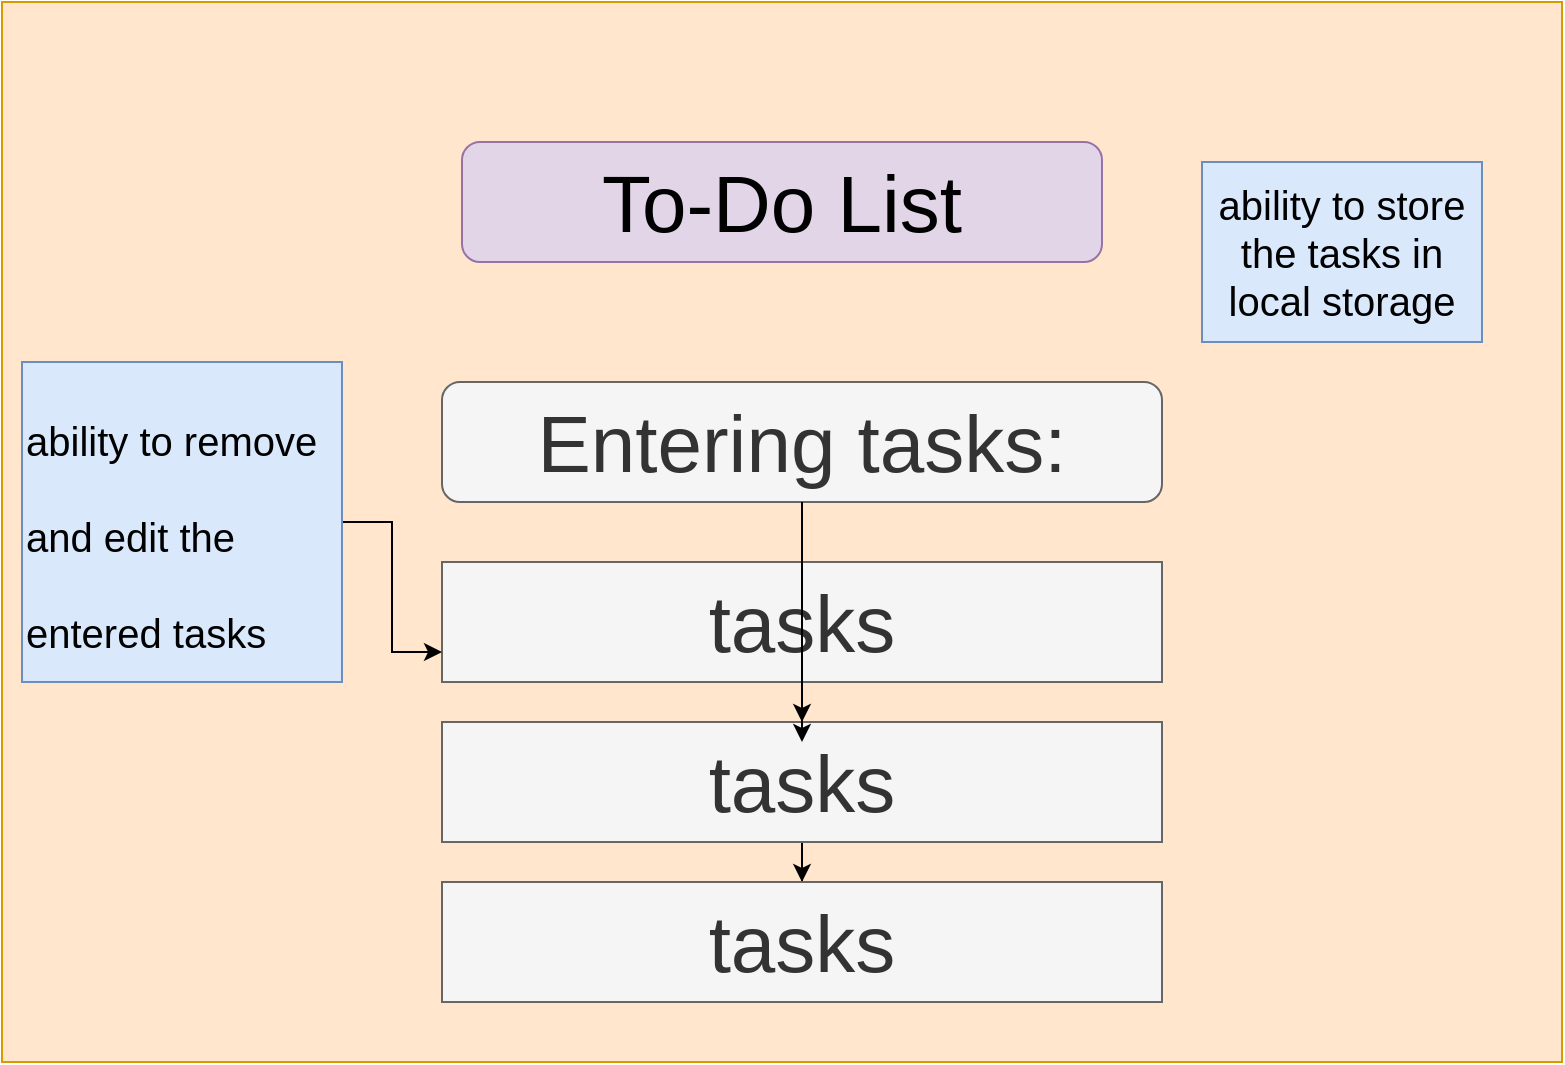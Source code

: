 <mxfile version="15.5.9" type="github"><diagram id="l9KXOIgf_vP0DUk4oR0p" name="Page-1"><mxGraphModel dx="782" dy="428" grid="1" gridSize="10" guides="1" tooltips="1" connect="1" arrows="1" fold="1" page="1" pageScale="1" pageWidth="827" pageHeight="1169" math="0" shadow="0"><root><mxCell id="0"/><mxCell id="1" parent="0"/><mxCell id="EsqZjy3vZ6IBk1YLYs3b-2" value="" style="rounded=0;whiteSpace=wrap;html=1;fillColor=#ffe6cc;strokeColor=#d79b00;" vertex="1" parent="1"><mxGeometry x="10" y="10" width="780" height="530" as="geometry"/></mxCell><mxCell id="EsqZjy3vZ6IBk1YLYs3b-3" value="&lt;font style=&quot;font-size: 40px&quot;&gt;To-Do List&lt;/font&gt;" style="rounded=1;whiteSpace=wrap;html=1;fillColor=#e1d5e7;strokeColor=#9673a6;" vertex="1" parent="1"><mxGeometry x="240" y="80" width="320" height="60" as="geometry"/></mxCell><mxCell id="EsqZjy3vZ6IBk1YLYs3b-6" value="" style="edgeStyle=orthogonalEdgeStyle;rounded=0;orthogonalLoop=1;jettySize=auto;html=1;fontSize=40;" edge="1" parent="1" source="EsqZjy3vZ6IBk1YLYs3b-4" target="EsqZjy3vZ6IBk1YLYs3b-5"><mxGeometry relative="1" as="geometry"/></mxCell><mxCell id="EsqZjy3vZ6IBk1YLYs3b-4" value="tasks" style="rounded=0;whiteSpace=wrap;html=1;fontSize=40;fillColor=#f5f5f5;fontColor=#333333;strokeColor=#666666;" vertex="1" parent="1"><mxGeometry x="230" y="290" width="360" height="60" as="geometry"/></mxCell><mxCell id="EsqZjy3vZ6IBk1YLYs3b-8" value="" style="edgeStyle=orthogonalEdgeStyle;rounded=0;orthogonalLoop=1;jettySize=auto;html=1;fontSize=40;" edge="1" parent="1" source="EsqZjy3vZ6IBk1YLYs3b-5" target="EsqZjy3vZ6IBk1YLYs3b-7"><mxGeometry relative="1" as="geometry"/></mxCell><mxCell id="EsqZjy3vZ6IBk1YLYs3b-5" value="tasks" style="rounded=0;whiteSpace=wrap;html=1;fontSize=40;fillColor=#f5f5f5;fontColor=#333333;strokeColor=#666666;" vertex="1" parent="1"><mxGeometry x="230" y="370" width="360" height="60" as="geometry"/></mxCell><mxCell id="EsqZjy3vZ6IBk1YLYs3b-7" value="tasks" style="rounded=0;whiteSpace=wrap;html=1;fontSize=40;fillColor=#f5f5f5;fontColor=#333333;strokeColor=#666666;" vertex="1" parent="1"><mxGeometry x="230" y="450" width="360" height="60" as="geometry"/></mxCell><mxCell id="EsqZjy3vZ6IBk1YLYs3b-10" value="Entering tasks:" style="rounded=1;whiteSpace=wrap;html=1;fontSize=40;fillColor=#f5f5f5;strokeColor=#666666;fontColor=#333333;" vertex="1" parent="1"><mxGeometry x="230" y="200" width="360" height="60" as="geometry"/></mxCell><mxCell id="EsqZjy3vZ6IBk1YLYs3b-11" value="" style="endArrow=classic;html=1;rounded=0;fontSize=40;exitX=0.5;exitY=1;exitDx=0;exitDy=0;" edge="1" parent="1" source="EsqZjy3vZ6IBk1YLYs3b-10"><mxGeometry width="50" height="50" relative="1" as="geometry"><mxPoint x="390" y="250" as="sourcePoint"/><mxPoint x="410" y="380" as="targetPoint"/><Array as="points"><mxPoint x="410" y="290"/><mxPoint x="410" y="380"/></Array></mxGeometry></mxCell><mxCell id="EsqZjy3vZ6IBk1YLYs3b-13" style="edgeStyle=orthogonalEdgeStyle;rounded=0;orthogonalLoop=1;jettySize=auto;html=1;entryX=0;entryY=0.75;entryDx=0;entryDy=0;fontSize=40;" edge="1" parent="1" source="EsqZjy3vZ6IBk1YLYs3b-12" target="EsqZjy3vZ6IBk1YLYs3b-4"><mxGeometry relative="1" as="geometry"/></mxCell><mxCell id="EsqZjy3vZ6IBk1YLYs3b-12" value="&lt;font style=&quot;font-size: 20px&quot;&gt;ability to remove and edit the entered tasks&lt;/font&gt;" style="text;html=1;strokeColor=#6c8ebf;fillColor=#dae8fc;align=left;verticalAlign=middle;whiteSpace=wrap;rounded=0;fontSize=40;" vertex="1" parent="1"><mxGeometry x="20" y="190" width="160" height="160" as="geometry"/></mxCell><mxCell id="EsqZjy3vZ6IBk1YLYs3b-14" value="ability to store the tasks in local storage" style="text;html=1;strokeColor=#6c8ebf;fillColor=#dae8fc;align=center;verticalAlign=middle;whiteSpace=wrap;rounded=0;fontSize=20;" vertex="1" parent="1"><mxGeometry x="610" y="90" width="140" height="90" as="geometry"/></mxCell></root></mxGraphModel></diagram></mxfile>